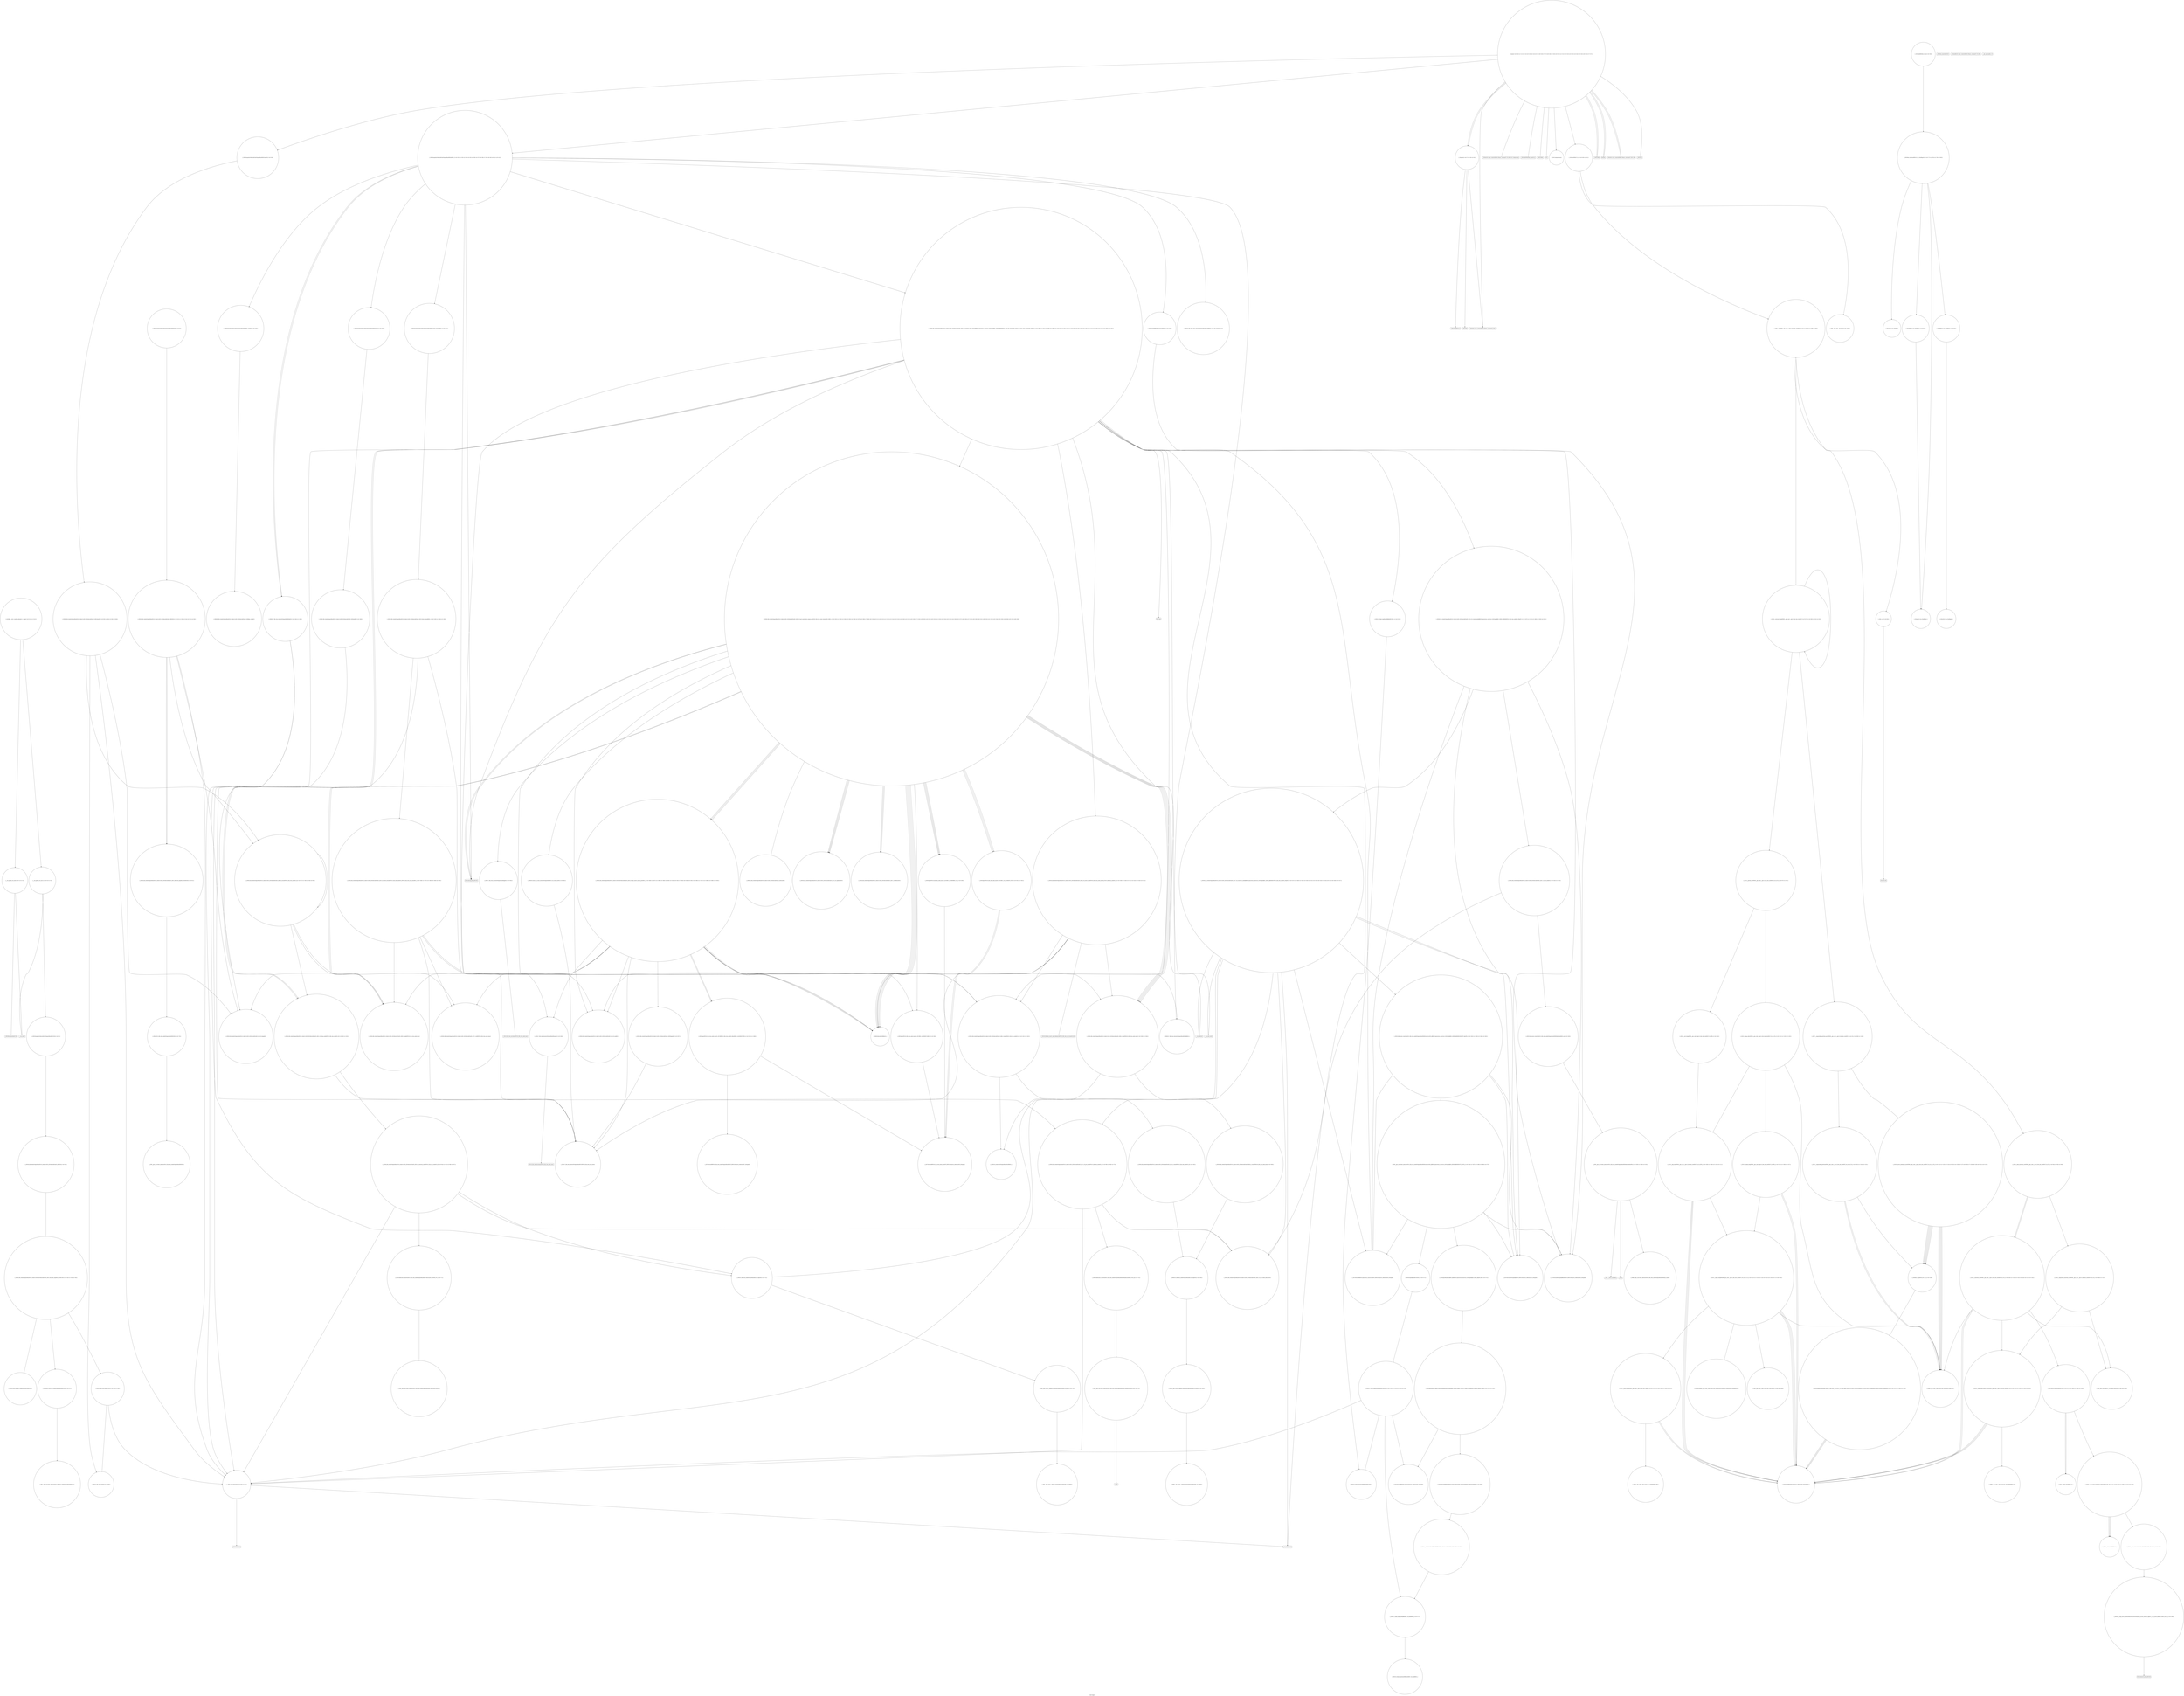 digraph "Call Graph" {
	label="Call Graph";

	Node0x55c8ec987ff0 [shape=record,shape=circle,label="{__cxx_global_var_init|{<s0>1|<s1>2}}"];
	Node0x55c8ec987ff0:s0 -> Node0x55c8ec988070[color=black];
	Node0x55c8ec987ff0:s1 -> Node0x55c8eccd9a70[color=black];
	Node0x55c8eccdd610 [shape=record,shape=circle,label="{_ZSt25__unguarded_linear_insertIPiN9__gnu_cxx5__ops14_Val_less_iterEEvT_T0_|{<s0>151|<s1>152|<s2>153|<s3>154}}"];
	Node0x55c8eccdd610:s0 -> Node0x55c8eccdcf10[color=black];
	Node0x55c8eccdd610:s1 -> Node0x55c8eccdb1f0[color=black];
	Node0x55c8eccdd610:s2 -> Node0x55c8eccdcf10[color=black];
	Node0x55c8eccdd610:s3 -> Node0x55c8eccdcf10[color=black];
	Node0x55c8eccd9c70 [shape=record,shape=circle,label="{_Z5printx|{<s0>7|<s1>8|<s2>9}}"];
	Node0x55c8eccd9c70:s0 -> Node0x55c8eccd9cf0[color=black];
	Node0x55c8eccd9c70:s1 -> Node0x55c8eccd9df0[color=black];
	Node0x55c8eccd9c70:s2 -> Node0x55c8eccd9e70[color=black];
	Node0x55c8eccdb170 [shape=record,shape=Mrecord,label="{llvm.memmove.p0i8.p0i8.i64}"];
	Node0x55c8eccd9ff0 [shape=record,shape=Mrecord,label="{_ZStlsIcSt11char_traitsIcEERSt13basic_ostreamIT_T0_ES6_St13_Setprecision}"];
	Node0x55c8eccdb4f0 [shape=record,shape=circle,label="{_ZNKSt17_Rb_tree_iteratorISt4pairIKxxEEdeEv|{<s0>164|<s1>165}}"];
	Node0x55c8eccdb4f0:s0 -> Node0x55c8eccdc110[color=black];
	Node0x55c8eccdb4f0:s1 -> Node0x55c8eccda9f0[color=black];
	Node0x55c8eccda370 [shape=record,shape=circle,label="{_ZNSt3mapIxxSt4lessIxESaISt4pairIKxxEEE5clearEv|{<s0>29}}"];
	Node0x55c8eccda370:s0 -> Node0x55c8eccdc890[color=black];
	Node0x55c8eccdb870 [shape=record,shape=circle,label="{_ZNSt8_Rb_treeIxSt4pairIKxxESt10_Select1stIS2_ESt4lessIxESaIS2_EE6_M_endEv}"];
	Node0x55c8eccda6f0 [shape=record,shape=circle,label="{_ZNSaISt13_Rb_tree_nodeISt4pairIKxxEEEC2Ev|{<s0>47}}"];
	Node0x55c8eccda6f0:s0 -> Node0x55c8eccda870[color=black];
	Node0x55c8eccdbbf0 [shape=record,shape=circle,label="{_ZNK9__gnu_cxx16__aligned_membufISt4pairIKxxEE7_M_addrEv}"];
	Node0x55c8eccdaa70 [shape=record,shape=Mrecord,label="{__cxa_begin_catch}"];
	Node0x55c8eccdbf70 [shape=record,shape=circle,label="{_ZNSt8_Rb_treeIxSt4pairIKxxESt10_Select1stIS2_ESt4lessIxESaIS2_EE29_M_get_insert_hint_unique_posESt23_Rb_tree_const_iteratorIS2_ERS1_|{<s0>202|<s1>203|<s2>204|<s3>205|<s4>206|<s5>207|<s6>208|<s7>209|<s8>210|<s9>211|<s10>212|<s11>213|<s12>214|<s13>215|<s14>216|<s15>217|<s16>218|<s17>219|<s18>220|<s19>221|<s20>222|<s21>223|<s22>224|<s23>225|<s24>226|<s25>227|<s26>228|<s27>229|<s28>230|<s29>231|<s30>232|<s31>233|<s32>234|<s33>235|<s34>236|<s35>237|<s36>238}}"];
	Node0x55c8eccdbf70:s0 -> Node0x55c8ecce03b0[color=black];
	Node0x55c8eccdbf70:s1 -> Node0x55c8eccdb870[color=black];
	Node0x55c8eccdbf70:s2 -> Node0x55c8ecce0430[color=black];
	Node0x55c8eccdbf70:s3 -> Node0x55c8ecce0530[color=black];
	Node0x55c8eccdbf70:s4 -> Node0x55c8ecce04b0[color=black];
	Node0x55c8eccdbf70:s5 -> Node0x55c8eccdb470[color=black];
	Node0x55c8eccdbf70:s6 -> Node0x55c8ecce0530[color=black];
	Node0x55c8eccdbf70:s7 -> Node0x55c8ecce05b0[color=black];
	Node0x55c8eccdbf70:s8 -> Node0x55c8ecce0630[color=black];
	Node0x55c8eccdbf70:s9 -> Node0x55c8ecce04b0[color=black];
	Node0x55c8eccdbf70:s10 -> Node0x55c8eccdb470[color=black];
	Node0x55c8eccdbf70:s11 -> Node0x55c8eccdb6f0[color=black];
	Node0x55c8eccdbf70:s12 -> Node0x55c8ecce06b0[color=black];
	Node0x55c8eccdbf70:s13 -> Node0x55c8ecce06b0[color=black];
	Node0x55c8eccdbf70:s14 -> Node0x55c8ecce06b0[color=black];
	Node0x55c8eccdbf70:s15 -> Node0x55c8ecce0730[color=black];
	Node0x55c8eccdbf70:s16 -> Node0x55c8ecce07b0[color=black];
	Node0x55c8eccdbf70:s17 -> Node0x55c8ecce04b0[color=black];
	Node0x55c8eccdbf70:s18 -> Node0x55c8eccdb470[color=black];
	Node0x55c8eccdbf70:s19 -> Node0x55c8eccdad70[color=black];
	Node0x55c8eccdbf70:s20 -> Node0x55c8ecce05b0[color=black];
	Node0x55c8eccdbf70:s21 -> Node0x55c8ecce0730[color=black];
	Node0x55c8eccdbf70:s22 -> Node0x55c8ecce0630[color=black];
	Node0x55c8eccdbf70:s23 -> Node0x55c8ecce04b0[color=black];
	Node0x55c8eccdbf70:s24 -> Node0x55c8eccdb470[color=black];
	Node0x55c8eccdbf70:s25 -> Node0x55c8eccdb6f0[color=black];
	Node0x55c8eccdbf70:s26 -> Node0x55c8ecce0530[color=black];
	Node0x55c8eccdbf70:s27 -> Node0x55c8ecce0530[color=black];
	Node0x55c8eccdbf70:s28 -> Node0x55c8ecce05b0[color=black];
	Node0x55c8eccdbf70:s29 -> Node0x55c8ecce0830[color=black];
	Node0x55c8eccdbf70:s30 -> Node0x55c8ecce04b0[color=black];
	Node0x55c8eccdbf70:s31 -> Node0x55c8eccdb470[color=black];
	Node0x55c8eccdbf70:s32 -> Node0x55c8eccdad70[color=black];
	Node0x55c8eccdbf70:s33 -> Node0x55c8ecce05b0[color=black];
	Node0x55c8eccdbf70:s34 -> Node0x55c8ecce0730[color=black];
	Node0x55c8eccdbf70:s35 -> Node0x55c8ecce0630[color=black];
	Node0x55c8eccdbf70:s36 -> Node0x55c8ecce08b0[color=black];
	Node0x55c8eccdadf0 [shape=record,shape=circle,label="{_ZNSt8_Rb_treeIxSt4pairIKxxESt10_Select1stIS2_ESt4lessIxESaIS2_EE7_S_leftEPSt18_Rb_tree_node_base}"];
	Node0x55c8eccdfb30 [shape=record,shape=circle,label="{_ZNSt16allocator_traitsISaISt13_Rb_tree_nodeISt4pairIKxxEEEE8allocateERS5_m|{<s0>258}}"];
	Node0x55c8eccdfb30:s0 -> Node0x55c8eccdfbb0[color=black];
	Node0x55c8eccdc190 [shape=record,shape=circle,label="{_ZN9__gnu_cxx13new_allocatorISt13_Rb_tree_nodeISt4pairIKxxEEE7destroyIS4_EEvPT_}"];
	Node0x55c8eccdfeb0 [shape=record,shape=circle,label="{_ZNSt5tupleIJRKxEEC2EOS2_|{<s0>271}}"];
	Node0x55c8eccdfeb0:s0 -> Node0x55c8eccdffb0[color=black];
	Node0x55c8eccdc510 [shape=record,shape=circle,label="{_ZN9__gnu_cxx13new_allocatorISt13_Rb_tree_nodeISt4pairIKxxEEED2Ev}"];
	Node0x55c8ecce0230 [shape=record,shape=circle,label="{_ZNSt4pairIKxxEC2IJRS0_EJLm0EEJEJEEERSt5tupleIJDpT_EERS4_IJDpT1_EESt12_Index_tupleIJXspT0_EEESD_IJXspT2_EEE|{<s0>278|<s1>279}}"];
	Node0x55c8ecce0230:s0 -> Node0x55c8ecce02b0[color=black];
	Node0x55c8ecce0230:s1 -> Node0x55c8ecce0030[color=black];
	Node0x55c8eccdc890 [shape=record,shape=circle,label="{_ZNSt8_Rb_treeIxSt4pairIKxxESt10_Select1stIS2_ESt4lessIxESaIS2_EE5clearEv|{<s0>83|<s1>84|<s2>85|<s3>86}}"];
	Node0x55c8eccdc890:s0 -> Node0x55c8eccdac70[color=black];
	Node0x55c8eccdc890:s1 -> Node0x55c8eccdabf0[color=black];
	Node0x55c8eccdc890:s2 -> Node0x55c8eccda8f0[color=black];
	Node0x55c8eccdc890:s3 -> Node0x55c8eccda9f0[color=black];
	Node0x55c8ecce05b0 [shape=record,shape=circle,label="{_ZNSt4pairIPSt18_Rb_tree_node_baseS1_EC2IRS1_Lb1EEERKS1_OT_|{<s0>285}}"];
	Node0x55c8ecce05b0:s0 -> Node0x55c8ecce09b0[color=black];
	Node0x55c8eccdcc10 [shape=record,shape=circle,label="{_ZSt27__unguarded_partition_pivotIPiN9__gnu_cxx5__ops15_Iter_less_iterEET_S4_S4_T0_|{<s0>99|<s1>100}}"];
	Node0x55c8eccdcc10:s0 -> Node0x55c8eccdd210[color=black];
	Node0x55c8eccdcc10:s1 -> Node0x55c8eccdd290[color=black];
	Node0x55c8ecce0930 [shape=record,shape=circle,label="{_ZNSt8_Rb_treeIxSt4pairIKxxESt10_Select1stIS2_ESt4lessIxESaIS2_EE8_S_valueEPKSt18_Rb_tree_node_base|{<s0>306}}"];
	Node0x55c8ecce0930:s0 -> Node0x55c8eccdbaf0[color=black];
	Node0x55c8eccdcf90 [shape=record,shape=circle,label="{_ZSt13__adjust_heapIPiliN9__gnu_cxx5__ops15_Iter_less_iterEEvT_T0_S5_T1_T2_|{<s0>112|<s1>113|<s2>114|<s3>115|<s4>116|<s5>117|<s6>118}}"];
	Node0x55c8eccdcf90:s0 -> Node0x55c8eccdce10[color=black];
	Node0x55c8eccdcf90:s1 -> Node0x55c8eccdcf10[color=black];
	Node0x55c8eccdcf90:s2 -> Node0x55c8eccdcf10[color=black];
	Node0x55c8eccdcf90:s3 -> Node0x55c8eccdd010[color=black];
	Node0x55c8eccdcf90:s4 -> Node0x55c8eccdd090[color=black];
	Node0x55c8eccdcf90:s5 -> Node0x55c8eccdcf10[color=black];
	Node0x55c8eccdcf90:s6 -> Node0x55c8eccdd110[color=black];
	Node0x55c8ecce0cb0 [shape=record,shape=Mrecord,label="{_ZSt29_Rb_tree_insert_and_rebalancebPSt18_Rb_tree_node_baseS0_RS_}"];
	Node0x55c8eccdd310 [shape=record,shape=circle,label="{_ZSt9iter_swapIPiS0_EvT_T0_|{<s0>136}}"];
	Node0x55c8eccdd310:s0 -> Node0x55c8eccdd390[color=black];
	Node0x55c8ec988070 [shape=record,shape=Mrecord,label="{_ZNSt8ios_base4InitC1Ev}"];
	Node0x55c8eccdd690 [shape=record,shape=circle,label="{_ZN9__gnu_cxx5__ops15__val_comp_iterENS0_15_Iter_less_iterE}"];
	Node0x55c8eccd9cf0 [shape=record,shape=Mrecord,label="{_ZNSolsEPFRSoS_E}"];
	Node0x55c8eccdb1f0 [shape=record,shape=circle,label="{_ZNK9__gnu_cxx5__ops14_Val_less_iterclIiPiEEbRT_T0_}"];
	Node0x55c8eccda070 [shape=record,shape=Mrecord,label="{_ZNSolsEPFRSt8ios_baseS0_E}"];
	Node0x55c8eccdb570 [shape=record,shape=circle,label="{_ZNSt8_Rb_treeIxSt4pairIKxxESt10_Select1stIS2_ESt4lessIxESaIS2_EE22_M_emplace_hint_uniqueIJRKSt21piecewise_construct_tSt5tupleIJRS1_EESD_IJEEEEESt17_Rb_tree_iteratorIS2_ESt23_Rb_tree_const_iteratorIS2_EDpOT_|{<s0>166|<s1>167|<s2>168|<s3>169|<s4>170|<s5>171|<s6>172|<s7>173|<s8>174|<s9>175|<s10>176|<s11>177|<s12>178|<s13>179|<s14>180|<s15>181}}"];
	Node0x55c8eccdb570:s0 -> Node0x55c8eccdbdf0[color=black];
	Node0x55c8eccdb570:s1 -> Node0x55c8eccdbe70[color=black];
	Node0x55c8eccdb570:s2 -> Node0x55c8eccdbef0[color=black];
	Node0x55c8eccdb570:s3 -> Node0x55c8eccdbd70[color=black];
	Node0x55c8eccdb570:s4 -> Node0x55c8eccdb6f0[color=black];
	Node0x55c8eccdb570:s5 -> Node0x55c8eccdb8f0[color=black];
	Node0x55c8eccdb570:s6 -> Node0x55c8eccdbf70[color=black];
	Node0x55c8eccdb570:s7 -> Node0x55c8eccdbff0[color=black];
	Node0x55c8eccdb570:s8 -> Node0x55c8eccdaa70[color=black];
	Node0x55c8eccdb570:s9 -> Node0x55c8eccdae70[color=black];
	Node0x55c8eccdb570:s10 -> Node0x55c8eccdc070[color=black];
	Node0x55c8eccdb570:s11 -> Node0x55c8eccdae70[color=black];
	Node0x55c8eccdb570:s12 -> Node0x55c8eccdb970[color=black];
	Node0x55c8eccdb570:s13 -> Node0x55c8eccdf930[color=black];
	Node0x55c8eccdb570:s14 -> Node0x55c8eccdf9b0[color=black];
	Node0x55c8eccdb570:s15 -> Node0x55c8eccda9f0[color=black];
	Node0x55c8eccda3f0 [shape=record,shape=Mrecord,label="{_ZNSirsERx}"];
	Node0x55c8eccdb8f0 [shape=record,shape=circle,label="{_ZNSt8_Rb_treeIxSt4pairIKxxESt10_Select1stIS2_ESt4lessIxESaIS2_EE6_S_keyEPKSt13_Rb_tree_nodeIS2_E|{<s0>191|<s1>192}}"];
	Node0x55c8eccdb8f0:s0 -> Node0x55c8eccdba70[color=black];
	Node0x55c8eccdb8f0:s1 -> Node0x55c8eccdb9f0[color=black];
	Node0x55c8eccda770 [shape=record,shape=circle,label="{_ZNSt20_Rb_tree_key_compareISt4lessIxEEC2Ev}"];
	Node0x55c8eccdbc70 [shape=record,shape=circle,label="{_ZNSt8_Rb_treeIxSt4pairIKxxESt10_Select1stIS2_ESt4lessIxESaIS2_EE3endEv|{<s0>196}}"];
	Node0x55c8eccdbc70:s0 -> Node0x55c8eccdb970[color=black];
	Node0x55c8eccdaaf0 [shape=record,shape=Mrecord,label="{_ZSt9terminatev}"];
	Node0x55c8eccdbff0 [shape=record,shape=circle,label="{_ZNSt8_Rb_treeIxSt4pairIKxxESt10_Select1stIS2_ESt4lessIxESaIS2_EE14_M_insert_nodeEPSt18_Rb_tree_node_baseSA_PSt13_Rb_tree_nodeIS2_E|{<s0>239|<s1>240|<s2>241|<s3>242|<s4>243|<s5>244}}"];
	Node0x55c8eccdbff0:s0 -> Node0x55c8eccdb870[color=black];
	Node0x55c8eccdbff0:s1 -> Node0x55c8eccdb8f0[color=black];
	Node0x55c8eccdbff0:s2 -> Node0x55c8ecce04b0[color=black];
	Node0x55c8eccdbff0:s3 -> Node0x55c8eccdb470[color=black];
	Node0x55c8eccdbff0:s4 -> Node0x55c8ecce0cb0[color=black];
	Node0x55c8eccdbff0:s5 -> Node0x55c8eccdb970[color=black];
	Node0x55c8eccdae70 [shape=record,shape=circle,label="{_ZNSt8_Rb_treeIxSt4pairIKxxESt10_Select1stIS2_ESt4lessIxESaIS2_EE12_M_drop_nodeEPSt13_Rb_tree_nodeIS2_E|{<s0>62|<s1>63}}"];
	Node0x55c8eccdae70:s0 -> Node0x55c8eccdaef0[color=black];
	Node0x55c8eccdae70:s1 -> Node0x55c8eccdaf70[color=black];
	Node0x55c8eccdfbb0 [shape=record,shape=circle,label="{_ZN9__gnu_cxx13new_allocatorISt13_Rb_tree_nodeISt4pairIKxxEEE8allocateEmPKv|{<s0>259|<s1>260|<s2>261}}"];
	Node0x55c8eccdfbb0:s0 -> Node0x55c8eccdfc30[color=black];
	Node0x55c8eccdfbb0:s1 -> Node0x55c8eccdfcb0[color=black];
	Node0x55c8eccdfbb0:s2 -> Node0x55c8eccdfd30[color=black];
	Node0x55c8eccdc210 [shape=record,shape=circle,label="{_ZN9__gnu_cxx16__aligned_membufISt4pairIKxxEE6_M_ptrEv|{<s0>73}}"];
	Node0x55c8eccdc210:s0 -> Node0x55c8eccdc290[color=black];
	Node0x55c8eccdff30 [shape=record,shape=circle,label="{_ZNSt4pairIKxxEC2IJRS0_EJEEESt21piecewise_construct_tSt5tupleIJDpT_EES5_IJDpT0_EE|{<s0>272}}"];
	Node0x55c8eccdff30:s0 -> Node0x55c8ecce0230[color=black];
	Node0x55c8eccdc590 [shape=record,shape=circle,label="{_ZNSt8ios_base4setfESt13_Ios_FmtflagsS0_|{<s0>77|<s1>78|<s2>79|<s3>80}}"];
	Node0x55c8eccdc590:s0 -> Node0x55c8eccdc690[color=black];
	Node0x55c8eccdc590:s1 -> Node0x55c8eccdc610[color=black];
	Node0x55c8eccdc590:s2 -> Node0x55c8eccdc790[color=black];
	Node0x55c8eccdc590:s3 -> Node0x55c8eccdc710[color=black];
	Node0x55c8ecce02b0 [shape=record,shape=circle,label="{_ZSt3getILm0EJRKxEERNSt13tuple_elementIXT_ESt5tupleIJDpT0_EEE4typeERS6_|{<s0>280}}"];
	Node0x55c8ecce02b0:s0 -> Node0x55c8ecce0330[color=black];
	Node0x55c8eccdc910 [shape=record,shape=circle,label="{_ZSt6__sortIPiN9__gnu_cxx5__ops15_Iter_less_iterEEvT_S4_T0_|{<s0>87|<s1>88|<s2>89}}"];
	Node0x55c8eccdc910:s0 -> Node0x55c8eccdca90[color=black];
	Node0x55c8eccdc910:s1 -> Node0x55c8eccdca10[color=black];
	Node0x55c8eccdc910:s2 -> Node0x55c8eccdcb10[color=black];
	Node0x55c8ecce0630 [shape=record,shape=circle,label="{_ZNSt8_Rb_treeIxSt4pairIKxxESt10_Select1stIS2_ESt4lessIxESaIS2_EE24_M_get_insert_unique_posERS1_|{<s0>286|<s1>287|<s2>288|<s3>289|<s4>290|<s5>291|<s6>292|<s7>293|<s8>294|<s9>295|<s10>296|<s11>297|<s12>298|<s13>299|<s14>300}}"];
	Node0x55c8ecce0630:s0 -> Node0x55c8eccdac70[color=black];
	Node0x55c8ecce0630:s1 -> Node0x55c8eccdb870[color=black];
	Node0x55c8ecce0630:s2 -> Node0x55c8eccdb8f0[color=black];
	Node0x55c8ecce0630:s3 -> Node0x55c8eccdb470[color=black];
	Node0x55c8ecce0630:s4 -> Node0x55c8eccdadf0[color=black];
	Node0x55c8ecce0630:s5 -> Node0x55c8eccdad70[color=black];
	Node0x55c8ecce0630:s6 -> Node0x55c8eccdb970[color=black];
	Node0x55c8ecce0630:s7 -> Node0x55c8ecce0a30[color=black];
	Node0x55c8ecce0630:s8 -> Node0x55c8eccdb2f0[color=black];
	Node0x55c8ecce0630:s9 -> Node0x55c8ecce0ab0[color=black];
	Node0x55c8ecce0630:s10 -> Node0x55c8ecce07b0[color=black];
	Node0x55c8ecce0630:s11 -> Node0x55c8ecce04b0[color=black];
	Node0x55c8ecce0630:s12 -> Node0x55c8eccdb470[color=black];
	Node0x55c8ecce0630:s13 -> Node0x55c8ecce0ab0[color=black];
	Node0x55c8ecce0630:s14 -> Node0x55c8ecce08b0[color=black];
	Node0x55c8eccdcc90 [shape=record,shape=circle,label="{_ZSt13__heap_selectIPiN9__gnu_cxx5__ops15_Iter_less_iterEEvT_S4_S4_T0_|{<s0>101|<s1>102|<s2>103}}"];
	Node0x55c8eccdcc90:s0 -> Node0x55c8eccdcd90[color=black];
	Node0x55c8eccdcc90:s1 -> Node0x55c8eccdce10[color=black];
	Node0x55c8eccdcc90:s2 -> Node0x55c8eccdce90[color=black];
	Node0x55c8ecce09b0 [shape=record,shape=circle,label="{_ZSt7forwardIRPSt18_Rb_tree_node_baseEOT_RNSt16remove_referenceIS3_E4typeE}"];
	Node0x55c8eccdd010 [shape=record,shape=circle,label="{_ZSt4moveIRN9__gnu_cxx5__ops15_Iter_less_iterEEONSt16remove_referenceIT_E4typeEOS5_}"];
	Node0x55c8ecce0d30 [shape=record,shape=circle,label="{_ZNSt11_Tuple_implILm0EJRKxEEC2ES1_|{<s0>310}}"];
	Node0x55c8ecce0d30:s0 -> Node0x55c8ecce0130[color=black];
	Node0x55c8eccdd390 [shape=record,shape=circle,label="{_ZSt4swapIiENSt9enable_ifIXsr6__and_ISt6__not_ISt15__is_tuple_likeIT_EESt21is_move_constructibleIS3_ESt18is_move_assignableIS3_EEE5valueEvE4typeERS3_SC_|{<s0>137|<s1>138|<s2>139}}"];
	Node0x55c8eccdd390:s0 -> Node0x55c8eccdcf10[color=black];
	Node0x55c8eccdd390:s1 -> Node0x55c8eccdcf10[color=black];
	Node0x55c8eccdd390:s2 -> Node0x55c8eccdcf10[color=black];
	Node0x55c8eccd99f0 [shape=record,shape=Mrecord,label="{_ZNSt8ios_base4InitD1Ev}"];
	Node0x55c8eccdd710 [shape=record,shape=circle,label="{_ZSt23__copy_move_backward_a2ILb1EPiS0_ET1_T0_S2_S1_|{<s0>155|<s1>156|<s2>157|<s3>158}}"];
	Node0x55c8eccdd710:s0 -> Node0x55c8eccdd890[color=black];
	Node0x55c8eccdd710:s1 -> Node0x55c8eccdd890[color=black];
	Node0x55c8eccdd710:s2 -> Node0x55c8eccdd890[color=black];
	Node0x55c8eccdd710:s3 -> Node0x55c8eccdd810[color=black];
	Node0x55c8eccd9d70 [shape=record,shape=Mrecord,label="{_ZSt4endlIcSt11char_traitsIcEERSt13basic_ostreamIT_T0_ES6_}"];
	Node0x55c8eccdb270 [shape=record,shape=circle,label="{_ZNSt3mapIxxSt4lessIxESaISt4pairIKxxEEE11lower_boundERS3_|{<s0>161}}"];
	Node0x55c8eccdb270:s0 -> Node0x55c8eccdb770[color=black];
	Node0x55c8eccda0f0 [shape=record,shape=circle,label="{_ZSt5fixedRSt8ios_base|{<s0>28}}"];
	Node0x55c8eccda0f0:s0 -> Node0x55c8eccdc590[color=black];
	Node0x55c8eccdb5f0 [shape=record,shape=circle,label="{_ZNSt23_Rb_tree_const_iteratorISt4pairIKxxEEC2ERKSt17_Rb_tree_iteratorIS2_E}"];
	Node0x55c8eccda470 [shape=record,shape=Mrecord,label="{rand}"];
	Node0x55c8eccdb970 [shape=record,shape=circle,label="{_ZNSt17_Rb_tree_iteratorISt4pairIKxxEEC2EPSt18_Rb_tree_node_base}"];
	Node0x55c8eccda7f0 [shape=record,shape=circle,label="{_ZNSt15_Rb_tree_headerC2Ev|{<s0>48|<s1>49}}"];
	Node0x55c8eccda7f0:s0 -> Node0x55c8eccda8f0[color=black];
	Node0x55c8eccda7f0:s1 -> Node0x55c8eccda9f0[color=black];
	Node0x55c8eccdbcf0 [shape=record,shape=circle,label="{_ZNKSt8_Rb_treeIxSt4pairIKxxESt10_Select1stIS2_ESt4lessIxESaIS2_EE8key_compEv}"];
	Node0x55c8eccdab70 [shape=record,shape=circle,label="{_ZNSt8_Rb_treeIxSt4pairIKxxESt10_Select1stIS2_ESt4lessIxESaIS2_EED2Ev|{<s0>52|<s1>53|<s2>54|<s3>55|<s4>56}}"];
	Node0x55c8eccdab70:s0 -> Node0x55c8eccdac70[color=black];
	Node0x55c8eccdab70:s1 -> Node0x55c8eccdabf0[color=black];
	Node0x55c8eccdab70:s2 -> Node0x55c8eccdacf0[color=black];
	Node0x55c8eccdab70:s3 -> Node0x55c8eccdacf0[color=black];
	Node0x55c8eccdab70:s4 -> Node0x55c8eccda9f0[color=black];
	Node0x55c8eccdc070 [shape=record,shape=Mrecord,label="{__cxa_rethrow}"];
	Node0x55c8eccdaef0 [shape=record,shape=circle,label="{_ZNSt8_Rb_treeIxSt4pairIKxxESt10_Select1stIS2_ESt4lessIxESaIS2_EE15_M_destroy_nodeEPSt13_Rb_tree_nodeIS2_E|{<s0>64|<s1>65|<s2>66|<s3>67}}"];
	Node0x55c8eccdaef0:s0 -> Node0x55c8eccdb070[color=black];
	Node0x55c8eccdaef0:s1 -> Node0x55c8eccdc110[color=black];
	Node0x55c8eccdaef0:s2 -> Node0x55c8eccdaff0[color=black];
	Node0x55c8eccdaef0:s3 -> Node0x55c8eccda9f0[color=black];
	Node0x55c8eccdfc30 [shape=record,shape=circle,label="{_ZNK9__gnu_cxx13new_allocatorISt13_Rb_tree_nodeISt4pairIKxxEEE8max_sizeEv}"];
	Node0x55c8eccdc290 [shape=record,shape=circle,label="{_ZN9__gnu_cxx16__aligned_membufISt4pairIKxxEE7_M_addrEv}"];
	Node0x55c8eccdffb0 [shape=record,shape=circle,label="{_ZNSt11_Tuple_implILm0EJRKxEEC2EOS2_|{<s0>273|<s1>274|<s2>275|<s3>276}}"];
	Node0x55c8eccdffb0:s0 -> Node0x55c8ecce00b0[color=black];
	Node0x55c8eccdffb0:s1 -> Node0x55c8ecce0030[color=black];
	Node0x55c8eccdffb0:s2 -> Node0x55c8ecce0130[color=black];
	Node0x55c8eccdffb0:s3 -> Node0x55c8eccda9f0[color=black];
	Node0x55c8eccdc610 [shape=record,shape=circle,label="{_ZStaNRSt13_Ios_FmtflagsS_|{<s0>81}}"];
	Node0x55c8eccdc610:s0 -> Node0x55c8eccdc790[color=black];
	Node0x55c8ecce0330 [shape=record,shape=circle,label="{_ZSt12__get_helperILm0ERKxJEERT0_RSt11_Tuple_implIXT_EJS2_DpT1_EE|{<s0>281}}"];
	Node0x55c8ecce0330:s0 -> Node0x55c8ecce00b0[color=black];
	Node0x55c8eccdc990 [shape=record,shape=circle,label="{_ZN9__gnu_cxx5__ops16__iter_less_iterEv}"];
	Node0x55c8ecce06b0 [shape=record,shape=circle,label="{_ZNSt8_Rb_treeIxSt4pairIKxxESt10_Select1stIS2_ESt4lessIxESaIS2_EE11_M_leftmostEv}"];
	Node0x55c8eccdcd10 [shape=record,shape=circle,label="{_ZSt11__sort_heapIPiN9__gnu_cxx5__ops15_Iter_less_iterEEvT_S4_RT0_|{<s0>104}}"];
	Node0x55c8eccdcd10:s0 -> Node0x55c8eccdce90[color=black];
	Node0x55c8ecce0a30 [shape=record,shape=circle,label="{_ZNSt8_Rb_treeIxSt4pairIKxxESt10_Select1stIS2_ESt4lessIxESaIS2_EE5beginEv|{<s0>307}}"];
	Node0x55c8ecce0a30:s0 -> Node0x55c8eccdb970[color=black];
	Node0x55c8eccdd090 [shape=record,shape=circle,label="{_ZN9__gnu_cxx5__ops14_Iter_less_valC2ENS0_15_Iter_less_iterE}"];
	Node0x55c8ecce0db0 [shape=record,shape=circle,label="{_GLOBAL__sub_I_random.johnnyh_2_1.cpp|{<s0>311|<s1>312}}"];
	Node0x55c8ecce0db0:s0 -> Node0x55c8ec987ff0[color=black];
	Node0x55c8ecce0db0:s1 -> Node0x55c8eccd9af0[color=black];
	Node0x55c8eccdd410 [shape=record,shape=Mrecord,label="{llvm.ctlz.i64}"];
	Node0x55c8eccd9a70 [shape=record,shape=Mrecord,label="{__cxa_atexit}"];
	Node0x55c8eccdd790 [shape=record,shape=circle,label="{_ZSt12__miter_baseIPiET_S1_}"];
	Node0x55c8eccd9df0 [shape=record,shape=Mrecord,label="{_ZStlsISt11char_traitsIcEERSt13basic_ostreamIcT_ES5_c}"];
	Node0x55c8eccdb2f0 [shape=record,shape=circle,label="{_ZNKSt17_Rb_tree_iteratorISt4pairIKxxEEeqERKS3_}"];
	Node0x55c8eccda170 [shape=record,shape=circle,label="{_ZSt12setprecisioni}"];
	Node0x55c8eccdb670 [shape=record,shape=circle,label="{_ZNSt5tupleIJRKxEEC2IvLb1EEES1_|{<s0>182}}"];
	Node0x55c8eccdb670:s0 -> Node0x55c8ecce0d30[color=black];
	Node0x55c8eccda4f0 [shape=record,shape=circle,label="{_ZSt4sortIPiEvT_S1_|{<s0>30|<s1>31}}"];
	Node0x55c8eccda4f0:s0 -> Node0x55c8eccdc990[color=black];
	Node0x55c8eccda4f0:s1 -> Node0x55c8eccdc910[color=black];
	Node0x55c8eccdb9f0 [shape=record,shape=circle,label="{_ZNKSt10_Select1stISt4pairIKxxEEclERKS2_}"];
	Node0x55c8eccda870 [shape=record,shape=circle,label="{_ZN9__gnu_cxx13new_allocatorISt13_Rb_tree_nodeISt4pairIKxxEEEC2Ev}"];
	Node0x55c8eccdbd70 [shape=record,shape=circle,label="{_ZNSt8_Rb_treeIxSt4pairIKxxESt10_Select1stIS2_ESt4lessIxESaIS2_EE14_M_create_nodeIJRKSt21piecewise_construct_tSt5tupleIJRS1_EESD_IJEEEEEPSt13_Rb_tree_nodeIS2_EDpOT_|{<s0>197|<s1>198|<s2>199|<s3>200|<s4>201}}"];
	Node0x55c8eccdbd70:s0 -> Node0x55c8eccdfa30[color=black];
	Node0x55c8eccdbd70:s1 -> Node0x55c8eccdbdf0[color=black];
	Node0x55c8eccdbd70:s2 -> Node0x55c8eccdbe70[color=black];
	Node0x55c8eccdbd70:s3 -> Node0x55c8eccdbef0[color=black];
	Node0x55c8eccdbd70:s4 -> Node0x55c8eccdfab0[color=black];
	Node0x55c8eccdabf0 [shape=record,shape=circle,label="{_ZNSt8_Rb_treeIxSt4pairIKxxESt10_Select1stIS2_ESt4lessIxESaIS2_EE8_M_eraseEPSt13_Rb_tree_nodeIS2_E|{<s0>57|<s1>58|<s2>59|<s3>60}}"];
	Node0x55c8eccdabf0:s0 -> Node0x55c8eccdad70[color=black];
	Node0x55c8eccdabf0:s1 -> Node0x55c8eccdabf0[color=black];
	Node0x55c8eccdabf0:s2 -> Node0x55c8eccdadf0[color=black];
	Node0x55c8eccdabf0:s3 -> Node0x55c8eccdae70[color=black];
	Node0x55c8eccdf930 [shape=record,shape=Mrecord,label="{__cxa_end_catch}"];
	Node0x55c8eccdaf70 [shape=record,shape=circle,label="{_ZNSt8_Rb_treeIxSt4pairIKxxESt10_Select1stIS2_ESt4lessIxESaIS2_EE11_M_put_nodeEPSt13_Rb_tree_nodeIS2_E|{<s0>68|<s1>69|<s2>70}}"];
	Node0x55c8eccdaf70:s0 -> Node0x55c8eccdb070[color=black];
	Node0x55c8eccdaf70:s1 -> Node0x55c8eccdc310[color=black];
	Node0x55c8eccdaf70:s2 -> Node0x55c8eccda9f0[color=black];
	Node0x55c8eccdfcb0 [shape=record,shape=Mrecord,label="{_ZSt17__throw_bad_allocv}"];
	Node0x55c8eccdc310 [shape=record,shape=circle,label="{_ZNSt16allocator_traitsISaISt13_Rb_tree_nodeISt4pairIKxxEEEE10deallocateERS5_PS4_m|{<s0>74}}"];
	Node0x55c8eccdc310:s0 -> Node0x55c8eccdc390[color=black];
	Node0x55c8ecce0030 [shape=record,shape=circle,label="{_ZSt7forwardIRKxEOT_RNSt16remove_referenceIS2_E4typeE}"];
	Node0x55c8eccdc690 [shape=record,shape=circle,label="{_ZStcoSt13_Ios_Fmtflags}"];
	Node0x55c8ecce03b0 [shape=record,shape=circle,label="{_ZNKSt23_Rb_tree_const_iteratorISt4pairIKxxEE13_M_const_castEv|{<s0>282}}"];
	Node0x55c8ecce03b0:s0 -> Node0x55c8eccdb970[color=black];
	Node0x55c8eccdca10 [shape=record,shape=circle,label="{_ZSt16__introsort_loopIPilN9__gnu_cxx5__ops15_Iter_less_iterEEvT_S4_T0_T1_|{<s0>90|<s1>91|<s2>92}}"];
	Node0x55c8eccdca10:s0 -> Node0x55c8eccdcb90[color=black];
	Node0x55c8eccdca10:s1 -> Node0x55c8eccdcc10[color=black];
	Node0x55c8eccdca10:s2 -> Node0x55c8eccdca10[color=black];
	Node0x55c8ecce0730 [shape=record,shape=circle,label="{_ZNSt4pairIPSt18_Rb_tree_node_baseS1_EC2IRS1_S4_Lb1EEEOT_OT0_|{<s0>301|<s1>302}}"];
	Node0x55c8ecce0730:s0 -> Node0x55c8ecce09b0[color=black];
	Node0x55c8ecce0730:s1 -> Node0x55c8ecce09b0[color=black];
	Node0x55c8eccdcd90 [shape=record,shape=circle,label="{_ZSt11__make_heapIPiN9__gnu_cxx5__ops15_Iter_less_iterEEvT_S4_RT0_|{<s0>105|<s1>106|<s2>107}}"];
	Node0x55c8eccdcd90:s0 -> Node0x55c8eccdcf10[color=black];
	Node0x55c8eccdcd90:s1 -> Node0x55c8eccdcf10[color=black];
	Node0x55c8eccdcd90:s2 -> Node0x55c8eccdcf90[color=black];
	Node0x55c8ecce0ab0 [shape=record,shape=circle,label="{_ZNSt4pairIPSt18_Rb_tree_node_baseS1_EC2IRPSt13_Rb_tree_nodeIS_IKxxEERS1_Lb1EEEOT_OT0_|{<s0>308|<s1>309}}"];
	Node0x55c8ecce0ab0:s0 -> Node0x55c8ecce0b30[color=black];
	Node0x55c8ecce0ab0:s1 -> Node0x55c8ecce09b0[color=black];
	Node0x55c8eccdd110 [shape=record,shape=circle,label="{_ZSt11__push_heapIPiliN9__gnu_cxx5__ops14_Iter_less_valEEvT_T0_S5_T1_RT2_|{<s0>119|<s1>120|<s2>121}}"];
	Node0x55c8eccdd110:s0 -> Node0x55c8eccdd190[color=black];
	Node0x55c8eccdd110:s1 -> Node0x55c8eccdcf10[color=black];
	Node0x55c8eccdd110:s2 -> Node0x55c8eccdcf10[color=black];
	Node0x55c8eccdd490 [shape=record,shape=circle,label="{_ZSt16__insertion_sortIPiN9__gnu_cxx5__ops15_Iter_less_iterEEvT_S4_T0_|{<s0>140|<s1>141|<s2>142|<s3>143|<s4>144|<s5>145}}"];
	Node0x55c8eccdd490:s0 -> Node0x55c8eccdce10[color=black];
	Node0x55c8eccdd490:s1 -> Node0x55c8eccdcf10[color=black];
	Node0x55c8eccdd490:s2 -> Node0x55c8eccdd590[color=black];
	Node0x55c8eccdd490:s3 -> Node0x55c8eccdcf10[color=black];
	Node0x55c8eccdd490:s4 -> Node0x55c8eccdd690[color=black];
	Node0x55c8eccdd490:s5 -> Node0x55c8eccdd610[color=black];
	Node0x55c8eccd9af0 [shape=record,shape=circle,label="{__cxx_global_var_init.1|{<s0>3|<s1>4}}"];
	Node0x55c8eccd9af0:s0 -> Node0x55c8eccd9b70[color=black];
	Node0x55c8eccd9af0:s1 -> Node0x55c8eccd9a70[color=black];
	Node0x55c8eccdd810 [shape=record,shape=circle,label="{_ZSt22__copy_move_backward_aILb1EPiS0_ET1_T0_S2_S1_|{<s0>159}}"];
	Node0x55c8eccdd810:s0 -> Node0x55c8eccdb0f0[color=black];
	Node0x55c8eccd9e70 [shape=record,shape=Mrecord,label="{_ZNSolsEx}"];
	Node0x55c8eccdb370 [shape=record,shape=circle,label="{_ZNSt3mapIxxSt4lessIxESaISt4pairIKxxEEE3endEv|{<s0>162}}"];
	Node0x55c8eccdb370:s0 -> Node0x55c8eccdbc70[color=black];
	Node0x55c8eccda1f0 [shape=record,shape=Mrecord,label="{_ZNSirsERi}"];
	Node0x55c8eccdb6f0 [shape=record,shape=Mrecord,label="{llvm.memcpy.p0i8.p0i8.i64}"];
	Node0x55c8eccda570 [shape=record,shape=circle,label="{_ZNSt3mapIxxSt4lessIxESaISt4pairIKxxEEEixERS3_|{<s0>32|<s1>33|<s2>34|<s3>35|<s4>36|<s5>37|<s6>38|<s7>39|<s8>40|<s9>41|<s10>42}}"];
	Node0x55c8eccda570:s0 -> Node0x55c8eccdb270[color=black];
	Node0x55c8eccda570:s1 -> Node0x55c8eccdb370[color=black];
	Node0x55c8eccda570:s2 -> Node0x55c8eccdb2f0[color=black];
	Node0x55c8eccda570:s3 -> Node0x55c8eccdb3f0[color=black];
	Node0x55c8eccda570:s4 -> Node0x55c8eccdb4f0[color=black];
	Node0x55c8eccda570:s5 -> Node0x55c8eccdb470[color=black];
	Node0x55c8eccda570:s6 -> Node0x55c8eccdb5f0[color=black];
	Node0x55c8eccda570:s7 -> Node0x55c8eccdb670[color=black];
	Node0x55c8eccda570:s8 -> Node0x55c8eccdb570[color=black];
	Node0x55c8eccda570:s9 -> Node0x55c8eccdb6f0[color=black];
	Node0x55c8eccda570:s10 -> Node0x55c8eccdb4f0[color=black];
	Node0x55c8eccdba70 [shape=record,shape=circle,label="{_ZNSt8_Rb_treeIxSt4pairIKxxESt10_Select1stIS2_ESt4lessIxESaIS2_EE8_S_valueEPKSt13_Rb_tree_nodeIS2_E|{<s0>193}}"];
	Node0x55c8eccdba70:s0 -> Node0x55c8eccdbaf0[color=black];
	Node0x55c8eccda8f0 [shape=record,shape=circle,label="{_ZNSt15_Rb_tree_header8_M_resetEv}"];
	Node0x55c8eccdbdf0 [shape=record,shape=circle,label="{_ZSt7forwardIRKSt21piecewise_construct_tEOT_RNSt16remove_referenceIS3_E4typeE}"];
	Node0x55c8eccdac70 [shape=record,shape=circle,label="{_ZNSt8_Rb_treeIxSt4pairIKxxESt10_Select1stIS2_ESt4lessIxESaIS2_EE8_M_beginEv}"];
	Node0x55c8eccdf9b0 [shape=record,shape=Mrecord,label="{llvm.trap}"];
	Node0x55c8eccdaff0 [shape=record,shape=circle,label="{_ZNSt16allocator_traitsISaISt13_Rb_tree_nodeISt4pairIKxxEEEE7destroyIS3_EEvRS5_PT_|{<s0>71}}"];
	Node0x55c8eccdaff0:s0 -> Node0x55c8eccdc190[color=black];
	Node0x55c8eccdfd30 [shape=record,shape=Mrecord,label="{_Znwm}"];
	Node0x55c8eccdc390 [shape=record,shape=circle,label="{_ZN9__gnu_cxx13new_allocatorISt13_Rb_tree_nodeISt4pairIKxxEEE10deallocateEPS5_m|{<s0>75}}"];
	Node0x55c8eccdc390:s0 -> Node0x55c8eccdc410[color=black];
	Node0x55c8ecce00b0 [shape=record,shape=circle,label="{_ZNSt11_Tuple_implILm0EJRKxEE7_M_headERS2_|{<s0>277}}"];
	Node0x55c8ecce00b0:s0 -> Node0x55c8ecce01b0[color=black];
	Node0x55c8eccdc710 [shape=record,shape=circle,label="{_ZStoRRSt13_Ios_FmtflagsS_|{<s0>82}}"];
	Node0x55c8eccdc710:s0 -> Node0x55c8eccdc810[color=black];
	Node0x55c8ecce0430 [shape=record,shape=circle,label="{_ZNKSt8_Rb_treeIxSt4pairIKxxESt10_Select1stIS2_ESt4lessIxESaIS2_EE4sizeEv}"];
	Node0x55c8eccdca90 [shape=record,shape=circle,label="{_ZSt4__lgl|{<s0>93}}"];
	Node0x55c8eccdca90:s0 -> Node0x55c8eccdd410[color=black];
	Node0x55c8ecce07b0 [shape=record,shape=circle,label="{_ZNSt17_Rb_tree_iteratorISt4pairIKxxEEmmEv|{<s0>303}}"];
	Node0x55c8ecce07b0:s0 -> Node0x55c8ecce0bb0[color=black];
	Node0x55c8eccdce10 [shape=record,shape=circle,label="{_ZNK9__gnu_cxx5__ops15_Iter_less_iterclIPiS3_EEbT_T0_}"];
	Node0x55c8ecce0b30 [shape=record,shape=circle,label="{_ZSt7forwardIRPSt13_Rb_tree_nodeISt4pairIKxxEEEOT_RNSt16remove_referenceIS7_E4typeE}"];
	Node0x55c8eccdd190 [shape=record,shape=circle,label="{_ZNK9__gnu_cxx5__ops14_Iter_less_valclIPiiEEbT_RT0_}"];
	Node0x55c8eccdd510 [shape=record,shape=circle,label="{_ZSt26__unguarded_insertion_sortIPiN9__gnu_cxx5__ops15_Iter_less_iterEEvT_S4_T0_|{<s0>146|<s1>147}}"];
	Node0x55c8eccdd510:s0 -> Node0x55c8eccdd690[color=black];
	Node0x55c8eccdd510:s1 -> Node0x55c8eccdd610[color=black];
	Node0x55c8eccd9b70 [shape=record,shape=circle,label="{_ZNSt3mapIxxSt4lessIxESaISt4pairIKxxEEEC2Ev|{<s0>5}}"];
	Node0x55c8eccd9b70:s0 -> Node0x55c8eccda5f0[color=black];
	Node0x55c8eccdd890 [shape=record,shape=circle,label="{_ZSt12__niter_baseIPiET_S1_}"];
	Node0x55c8eccd9ef0 [shape=record,shape=circle,label="{main|{<s0>10|<s1>11|<s2>12|<s3>13|<s4>14|<s5>15|<s6>16|<s7>17|<s8>18|<s9>19|<s10>20|<s11>21|<s12>22|<s13>23|<s14>24|<s15>25|<s16>26|<s17>27}}"];
	Node0x55c8eccd9ef0:s0 -> Node0x55c8eccd9f70[color=black];
	Node0x55c8eccd9ef0:s1 -> Node0x55c8eccd9f70[color=black];
	Node0x55c8eccd9ef0:s2 -> Node0x55c8eccda070[color=black];
	Node0x55c8eccd9ef0:s3 -> Node0x55c8eccda170[color=black];
	Node0x55c8eccd9ef0:s4 -> Node0x55c8eccd9ff0[color=black];
	Node0x55c8eccd9ef0:s5 -> Node0x55c8eccda1f0[color=black];
	Node0x55c8eccd9ef0:s6 -> Node0x55c8eccda270[color=black];
	Node0x55c8eccd9ef0:s7 -> Node0x55c8eccda2f0[color=black];
	Node0x55c8eccd9ef0:s8 -> Node0x55c8eccda270[color=black];
	Node0x55c8eccd9ef0:s9 -> Node0x55c8eccda370[color=black];
	Node0x55c8eccd9ef0:s10 -> Node0x55c8eccda1f0[color=black];
	Node0x55c8eccd9ef0:s11 -> Node0x55c8eccda3f0[color=black];
	Node0x55c8eccd9ef0:s12 -> Node0x55c8eccda470[color=black];
	Node0x55c8eccd9ef0:s13 -> Node0x55c8eccda4f0[color=black];
	Node0x55c8eccd9ef0:s14 -> Node0x55c8eccda570[color=black];
	Node0x55c8eccd9ef0:s15 -> Node0x55c8eccd9c70[color=black];
	Node0x55c8eccd9ef0:s16 -> Node0x55c8eccd9c70[color=black];
	Node0x55c8eccd9ef0:s17 -> Node0x55c8eccd9df0[color=black];
	Node0x55c8eccdb3f0 [shape=record,shape=circle,label="{_ZNKSt3mapIxxSt4lessIxESaISt4pairIKxxEEE8key_compEv|{<s0>163}}"];
	Node0x55c8eccdb3f0:s0 -> Node0x55c8eccdbcf0[color=black];
	Node0x55c8eccda270 [shape=record,shape=Mrecord,label="{_ZStlsISt11char_traitsIcEERSt13basic_ostreamIcT_ES5_PKc}"];
	Node0x55c8eccdb770 [shape=record,shape=circle,label="{_ZNSt8_Rb_treeIxSt4pairIKxxESt10_Select1stIS2_ESt4lessIxESaIS2_EE11lower_boundERS1_|{<s0>183|<s1>184|<s2>185}}"];
	Node0x55c8eccdb770:s0 -> Node0x55c8eccdac70[color=black];
	Node0x55c8eccdb770:s1 -> Node0x55c8eccdb870[color=black];
	Node0x55c8eccdb770:s2 -> Node0x55c8eccdb7f0[color=black];
	Node0x55c8eccda5f0 [shape=record,shape=circle,label="{_ZNSt8_Rb_treeIxSt4pairIKxxESt10_Select1stIS2_ESt4lessIxESaIS2_EEC2Ev|{<s0>43}}"];
	Node0x55c8eccda5f0:s0 -> Node0x55c8eccda670[color=black];
	Node0x55c8eccdbaf0 [shape=record,shape=circle,label="{_ZNKSt13_Rb_tree_nodeISt4pairIKxxEE9_M_valptrEv|{<s0>194}}"];
	Node0x55c8eccdbaf0:s0 -> Node0x55c8eccdbb70[color=black];
	Node0x55c8eccda970 [shape=record,shape=Mrecord,label="{__gxx_personality_v0}"];
	Node0x55c8eccdbe70 [shape=record,shape=circle,label="{_ZSt7forwardISt5tupleIJRKxEEEOT_RNSt16remove_referenceIS4_E4typeE}"];
	Node0x55c8eccdacf0 [shape=record,shape=circle,label="{_ZNSt8_Rb_treeIxSt4pairIKxxESt10_Select1stIS2_ESt4lessIxESaIS2_EE13_Rb_tree_implIS6_Lb1EED2Ev|{<s0>61}}"];
	Node0x55c8eccdacf0:s0 -> Node0x55c8eccdc490[color=black];
	Node0x55c8eccdfa30 [shape=record,shape=circle,label="{_ZNSt8_Rb_treeIxSt4pairIKxxESt10_Select1stIS2_ESt4lessIxESaIS2_EE11_M_get_nodeEv|{<s0>245|<s1>246}}"];
	Node0x55c8eccdfa30:s0 -> Node0x55c8eccdb070[color=black];
	Node0x55c8eccdfa30:s1 -> Node0x55c8eccdfb30[color=black];
	Node0x55c8eccdb070 [shape=record,shape=circle,label="{_ZNSt8_Rb_treeIxSt4pairIKxxESt10_Select1stIS2_ESt4lessIxESaIS2_EE21_M_get_Node_allocatorEv}"];
	Node0x55c8eccdfdb0 [shape=record,shape=circle,label="{_ZNSt16allocator_traitsISaISt13_Rb_tree_nodeISt4pairIKxxEEEE9constructIS3_JRKSt21piecewise_construct_tSt5tupleIJRS2_EESB_IJEEEEEvRS5_PT_DpOT0_|{<s0>262|<s1>263|<s2>264|<s3>265}}"];
	Node0x55c8eccdfdb0:s0 -> Node0x55c8eccdbdf0[color=black];
	Node0x55c8eccdfdb0:s1 -> Node0x55c8eccdbe70[color=black];
	Node0x55c8eccdfdb0:s2 -> Node0x55c8eccdbef0[color=black];
	Node0x55c8eccdfdb0:s3 -> Node0x55c8eccdfe30[color=black];
	Node0x55c8eccdc410 [shape=record,shape=Mrecord,label="{_ZdlPv}"];
	Node0x55c8ecce0130 [shape=record,shape=circle,label="{_ZNSt10_Head_baseILm0ERKxLb0EEC2ES1_}"];
	Node0x55c8eccdc790 [shape=record,shape=circle,label="{_ZStanSt13_Ios_FmtflagsS_}"];
	Node0x55c8ecce04b0 [shape=record,shape=circle,label="{_ZNSt8_Rb_treeIxSt4pairIKxxESt10_Select1stIS2_ESt4lessIxESaIS2_EE6_S_keyEPKSt18_Rb_tree_node_base|{<s0>283|<s1>284}}"];
	Node0x55c8ecce04b0:s0 -> Node0x55c8ecce0930[color=black];
	Node0x55c8ecce04b0:s1 -> Node0x55c8eccdb9f0[color=black];
	Node0x55c8eccdcb10 [shape=record,shape=circle,label="{_ZSt22__final_insertion_sortIPiN9__gnu_cxx5__ops15_Iter_less_iterEEvT_S4_T0_|{<s0>94|<s1>95|<s2>96}}"];
	Node0x55c8eccdcb10:s0 -> Node0x55c8eccdd490[color=black];
	Node0x55c8eccdcb10:s1 -> Node0x55c8eccdd510[color=black];
	Node0x55c8eccdcb10:s2 -> Node0x55c8eccdd490[color=black];
	Node0x55c8ecce0830 [shape=record,shape=circle,label="{_ZNSt17_Rb_tree_iteratorISt4pairIKxxEEppEv|{<s0>304}}"];
	Node0x55c8ecce0830:s0 -> Node0x55c8ecce0c30[color=black];
	Node0x55c8eccdce90 [shape=record,shape=circle,label="{_ZSt10__pop_heapIPiN9__gnu_cxx5__ops15_Iter_less_iterEEvT_S4_S4_RT0_|{<s0>108|<s1>109|<s2>110|<s3>111}}"];
	Node0x55c8eccdce90:s0 -> Node0x55c8eccdcf10[color=black];
	Node0x55c8eccdce90:s1 -> Node0x55c8eccdcf10[color=black];
	Node0x55c8eccdce90:s2 -> Node0x55c8eccdcf10[color=black];
	Node0x55c8eccdce90:s3 -> Node0x55c8eccdcf90[color=black];
	Node0x55c8ecce0bb0 [shape=record,shape=Mrecord,label="{_ZSt18_Rb_tree_decrementPSt18_Rb_tree_node_base}"];
	Node0x55c8eccdd210 [shape=record,shape=circle,label="{_ZSt22__move_median_to_firstIPiN9__gnu_cxx5__ops15_Iter_less_iterEEvT_S4_S4_S4_T0_|{<s0>122|<s1>123|<s2>124|<s3>125|<s4>126|<s5>127|<s6>128|<s7>129|<s8>130|<s9>131|<s10>132}}"];
	Node0x55c8eccdd210:s0 -> Node0x55c8eccdce10[color=black];
	Node0x55c8eccdd210:s1 -> Node0x55c8eccdce10[color=black];
	Node0x55c8eccdd210:s2 -> Node0x55c8eccdd310[color=black];
	Node0x55c8eccdd210:s3 -> Node0x55c8eccdce10[color=black];
	Node0x55c8eccdd210:s4 -> Node0x55c8eccdd310[color=black];
	Node0x55c8eccdd210:s5 -> Node0x55c8eccdd310[color=black];
	Node0x55c8eccdd210:s6 -> Node0x55c8eccdce10[color=black];
	Node0x55c8eccdd210:s7 -> Node0x55c8eccdd310[color=black];
	Node0x55c8eccdd210:s8 -> Node0x55c8eccdce10[color=black];
	Node0x55c8eccdd210:s9 -> Node0x55c8eccdd310[color=black];
	Node0x55c8eccdd210:s10 -> Node0x55c8eccdd310[color=black];
	Node0x55c8eccdd590 [shape=record,shape=circle,label="{_ZSt13move_backwardIPiS0_ET0_T_S2_S1_|{<s0>148|<s1>149|<s2>150}}"];
	Node0x55c8eccdd590:s0 -> Node0x55c8eccdd790[color=black];
	Node0x55c8eccdd590:s1 -> Node0x55c8eccdd790[color=black];
	Node0x55c8eccdd590:s2 -> Node0x55c8eccdd710[color=black];
	Node0x55c8eccd9bf0 [shape=record,shape=circle,label="{_ZNSt3mapIxxSt4lessIxESaISt4pairIKxxEEED2Ev|{<s0>6}}"];
	Node0x55c8eccd9bf0:s0 -> Node0x55c8eccdab70[color=black];
	Node0x55c8eccdb0f0 [shape=record,shape=circle,label="{_ZNSt20__copy_move_backwardILb1ELb1ESt26random_access_iterator_tagE13__copy_move_bIiEEPT_PKS3_S6_S4_|{<s0>160}}"];
	Node0x55c8eccdb0f0:s0 -> Node0x55c8eccdb170[color=black];
	Node0x55c8eccd9f70 [shape=record,shape=Mrecord,label="{freopen}"];
	Node0x55c8eccdb470 [shape=record,shape=circle,label="{_ZNKSt4lessIxEclERKxS2_}"];
	Node0x55c8eccda2f0 [shape=record,shape=Mrecord,label="{_ZNSolsEi}"];
	Node0x55c8eccdb7f0 [shape=record,shape=circle,label="{_ZNSt8_Rb_treeIxSt4pairIKxxESt10_Select1stIS2_ESt4lessIxESaIS2_EE14_M_lower_boundEPSt13_Rb_tree_nodeIS2_EPSt18_Rb_tree_node_baseRS1_|{<s0>186|<s1>187|<s2>188|<s3>189|<s4>190}}"];
	Node0x55c8eccdb7f0:s0 -> Node0x55c8eccdb8f0[color=black];
	Node0x55c8eccdb7f0:s1 -> Node0x55c8eccdb470[color=black];
	Node0x55c8eccdb7f0:s2 -> Node0x55c8eccdadf0[color=black];
	Node0x55c8eccdb7f0:s3 -> Node0x55c8eccdad70[color=black];
	Node0x55c8eccdb7f0:s4 -> Node0x55c8eccdb970[color=black];
	Node0x55c8eccda670 [shape=record,shape=circle,label="{_ZNSt8_Rb_treeIxSt4pairIKxxESt10_Select1stIS2_ESt4lessIxESaIS2_EE13_Rb_tree_implIS6_Lb1EEC2Ev|{<s0>44|<s1>45|<s2>46}}"];
	Node0x55c8eccda670:s0 -> Node0x55c8eccda6f0[color=black];
	Node0x55c8eccda670:s1 -> Node0x55c8eccda770[color=black];
	Node0x55c8eccda670:s2 -> Node0x55c8eccda7f0[color=black];
	Node0x55c8eccdbb70 [shape=record,shape=circle,label="{_ZNK9__gnu_cxx16__aligned_membufISt4pairIKxxEE6_M_ptrEv|{<s0>195}}"];
	Node0x55c8eccdbb70:s0 -> Node0x55c8eccdbbf0[color=black];
	Node0x55c8eccda9f0 [shape=record,shape=circle,label="{__clang_call_terminate|{<s0>50|<s1>51}}"];
	Node0x55c8eccda9f0:s0 -> Node0x55c8eccdaa70[color=black];
	Node0x55c8eccda9f0:s1 -> Node0x55c8eccdaaf0[color=black];
	Node0x55c8eccdbef0 [shape=record,shape=circle,label="{_ZSt7forwardISt5tupleIJEEEOT_RNSt16remove_referenceIS2_E4typeE}"];
	Node0x55c8eccdad70 [shape=record,shape=circle,label="{_ZNSt8_Rb_treeIxSt4pairIKxxESt10_Select1stIS2_ESt4lessIxESaIS2_EE8_S_rightEPSt18_Rb_tree_node_base}"];
	Node0x55c8eccdfab0 [shape=record,shape=circle,label="{_ZNSt8_Rb_treeIxSt4pairIKxxESt10_Select1stIS2_ESt4lessIxESaIS2_EE17_M_construct_nodeIJRKSt21piecewise_construct_tSt5tupleIJRS1_EESD_IJEEEEEvPSt13_Rb_tree_nodeIS2_EDpOT_|{<s0>247|<s1>248|<s2>249|<s3>250|<s4>251|<s5>252|<s6>253|<s7>254|<s8>255|<s9>256|<s10>257}}"];
	Node0x55c8eccdfab0:s0 -> Node0x55c8eccdb070[color=black];
	Node0x55c8eccdfab0:s1 -> Node0x55c8eccdc110[color=black];
	Node0x55c8eccdfab0:s2 -> Node0x55c8eccdbdf0[color=black];
	Node0x55c8eccdfab0:s3 -> Node0x55c8eccdbe70[color=black];
	Node0x55c8eccdfab0:s4 -> Node0x55c8eccdbef0[color=black];
	Node0x55c8eccdfab0:s5 -> Node0x55c8eccdfdb0[color=black];
	Node0x55c8eccdfab0:s6 -> Node0x55c8eccdaa70[color=black];
	Node0x55c8eccdfab0:s7 -> Node0x55c8eccdaf70[color=black];
	Node0x55c8eccdfab0:s8 -> Node0x55c8eccdc070[color=black];
	Node0x55c8eccdfab0:s9 -> Node0x55c8eccdf930[color=black];
	Node0x55c8eccdfab0:s10 -> Node0x55c8eccda9f0[color=black];
	Node0x55c8eccdc110 [shape=record,shape=circle,label="{_ZNSt13_Rb_tree_nodeISt4pairIKxxEE9_M_valptrEv|{<s0>72}}"];
	Node0x55c8eccdc110:s0 -> Node0x55c8eccdc210[color=black];
	Node0x55c8eccdfe30 [shape=record,shape=circle,label="{_ZN9__gnu_cxx13new_allocatorISt13_Rb_tree_nodeISt4pairIKxxEEE9constructIS4_JRKSt21piecewise_construct_tSt5tupleIJRS3_EESB_IJEEEEEvPT_DpOT0_|{<s0>266|<s1>267|<s2>268|<s3>269|<s4>270}}"];
	Node0x55c8eccdfe30:s0 -> Node0x55c8eccdbdf0[color=black];
	Node0x55c8eccdfe30:s1 -> Node0x55c8eccdbe70[color=black];
	Node0x55c8eccdfe30:s2 -> Node0x55c8eccdfeb0[color=black];
	Node0x55c8eccdfe30:s3 -> Node0x55c8eccdbef0[color=black];
	Node0x55c8eccdfe30:s4 -> Node0x55c8eccdff30[color=black];
	Node0x55c8eccdc490 [shape=record,shape=circle,label="{_ZNSaISt13_Rb_tree_nodeISt4pairIKxxEEED2Ev|{<s0>76}}"];
	Node0x55c8eccdc490:s0 -> Node0x55c8eccdc510[color=black];
	Node0x55c8ecce01b0 [shape=record,shape=circle,label="{_ZNSt10_Head_baseILm0ERKxLb0EE7_M_headERS2_}"];
	Node0x55c8eccdc810 [shape=record,shape=circle,label="{_ZStorSt13_Ios_FmtflagsS_}"];
	Node0x55c8ecce0530 [shape=record,shape=circle,label="{_ZNSt8_Rb_treeIxSt4pairIKxxESt10_Select1stIS2_ESt4lessIxESaIS2_EE12_M_rightmostEv}"];
	Node0x55c8eccdcb90 [shape=record,shape=circle,label="{_ZSt14__partial_sortIPiN9__gnu_cxx5__ops15_Iter_less_iterEEvT_S4_S4_T0_|{<s0>97|<s1>98}}"];
	Node0x55c8eccdcb90:s0 -> Node0x55c8eccdcc90[color=black];
	Node0x55c8eccdcb90:s1 -> Node0x55c8eccdcd10[color=black];
	Node0x55c8ecce08b0 [shape=record,shape=circle,label="{_ZNSt4pairIPSt18_Rb_tree_node_baseS1_EC2IRS1_Lb1EEEOT_RKS1_|{<s0>305}}"];
	Node0x55c8ecce08b0:s0 -> Node0x55c8ecce09b0[color=black];
	Node0x55c8eccdcf10 [shape=record,shape=circle,label="{_ZSt4moveIRiEONSt16remove_referenceIT_E4typeEOS2_}"];
	Node0x55c8ecce0c30 [shape=record,shape=Mrecord,label="{_ZSt18_Rb_tree_incrementPSt18_Rb_tree_node_base}"];
	Node0x55c8eccdd290 [shape=record,shape=circle,label="{_ZSt21__unguarded_partitionIPiN9__gnu_cxx5__ops15_Iter_less_iterEET_S4_S4_S4_T0_|{<s0>133|<s1>134|<s2>135}}"];
	Node0x55c8eccdd290:s0 -> Node0x55c8eccdce10[color=black];
	Node0x55c8eccdd290:s1 -> Node0x55c8eccdce10[color=black];
	Node0x55c8eccdd290:s2 -> Node0x55c8eccdd310[color=black];
}
